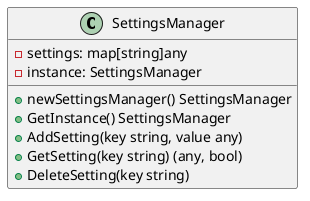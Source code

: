 @startuml

class SettingsManager {
    - settings: map[string]any
    - instance: SettingsManager
    + newSettingsManager() SettingsManager
    + GetInstance() SettingsManager
    + AddSetting(key string, value any)
    + GetSetting(key string) (any, bool)
    + DeleteSetting(key string)
}

@enduml
